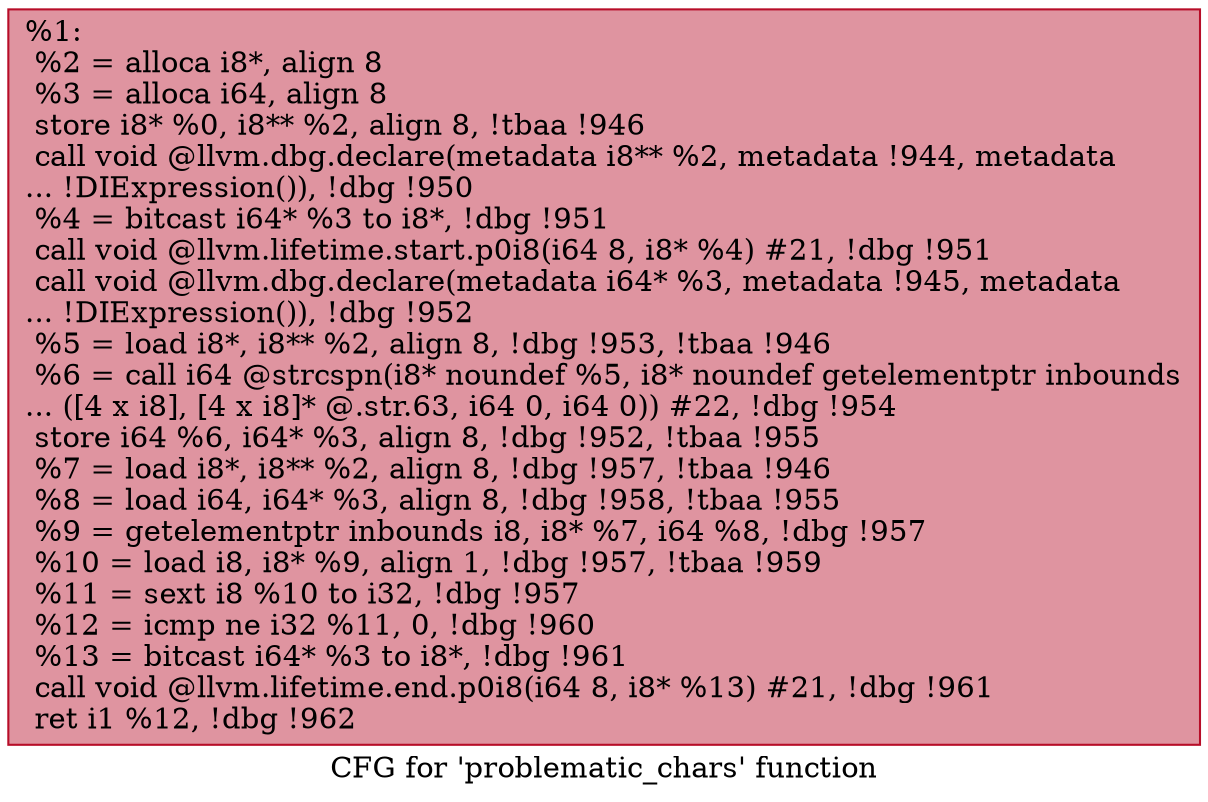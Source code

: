 digraph "CFG for 'problematic_chars' function" {
	label="CFG for 'problematic_chars' function";

	Node0x11c61a0 [shape=record,color="#b70d28ff", style=filled, fillcolor="#b70d2870",label="{%1:\l  %2 = alloca i8*, align 8\l  %3 = alloca i64, align 8\l  store i8* %0, i8** %2, align 8, !tbaa !946\l  call void @llvm.dbg.declare(metadata i8** %2, metadata !944, metadata\l... !DIExpression()), !dbg !950\l  %4 = bitcast i64* %3 to i8*, !dbg !951\l  call void @llvm.lifetime.start.p0i8(i64 8, i8* %4) #21, !dbg !951\l  call void @llvm.dbg.declare(metadata i64* %3, metadata !945, metadata\l... !DIExpression()), !dbg !952\l  %5 = load i8*, i8** %2, align 8, !dbg !953, !tbaa !946\l  %6 = call i64 @strcspn(i8* noundef %5, i8* noundef getelementptr inbounds\l... ([4 x i8], [4 x i8]* @.str.63, i64 0, i64 0)) #22, !dbg !954\l  store i64 %6, i64* %3, align 8, !dbg !952, !tbaa !955\l  %7 = load i8*, i8** %2, align 8, !dbg !957, !tbaa !946\l  %8 = load i64, i64* %3, align 8, !dbg !958, !tbaa !955\l  %9 = getelementptr inbounds i8, i8* %7, i64 %8, !dbg !957\l  %10 = load i8, i8* %9, align 1, !dbg !957, !tbaa !959\l  %11 = sext i8 %10 to i32, !dbg !957\l  %12 = icmp ne i32 %11, 0, !dbg !960\l  %13 = bitcast i64* %3 to i8*, !dbg !961\l  call void @llvm.lifetime.end.p0i8(i64 8, i8* %13) #21, !dbg !961\l  ret i1 %12, !dbg !962\l}"];
}
